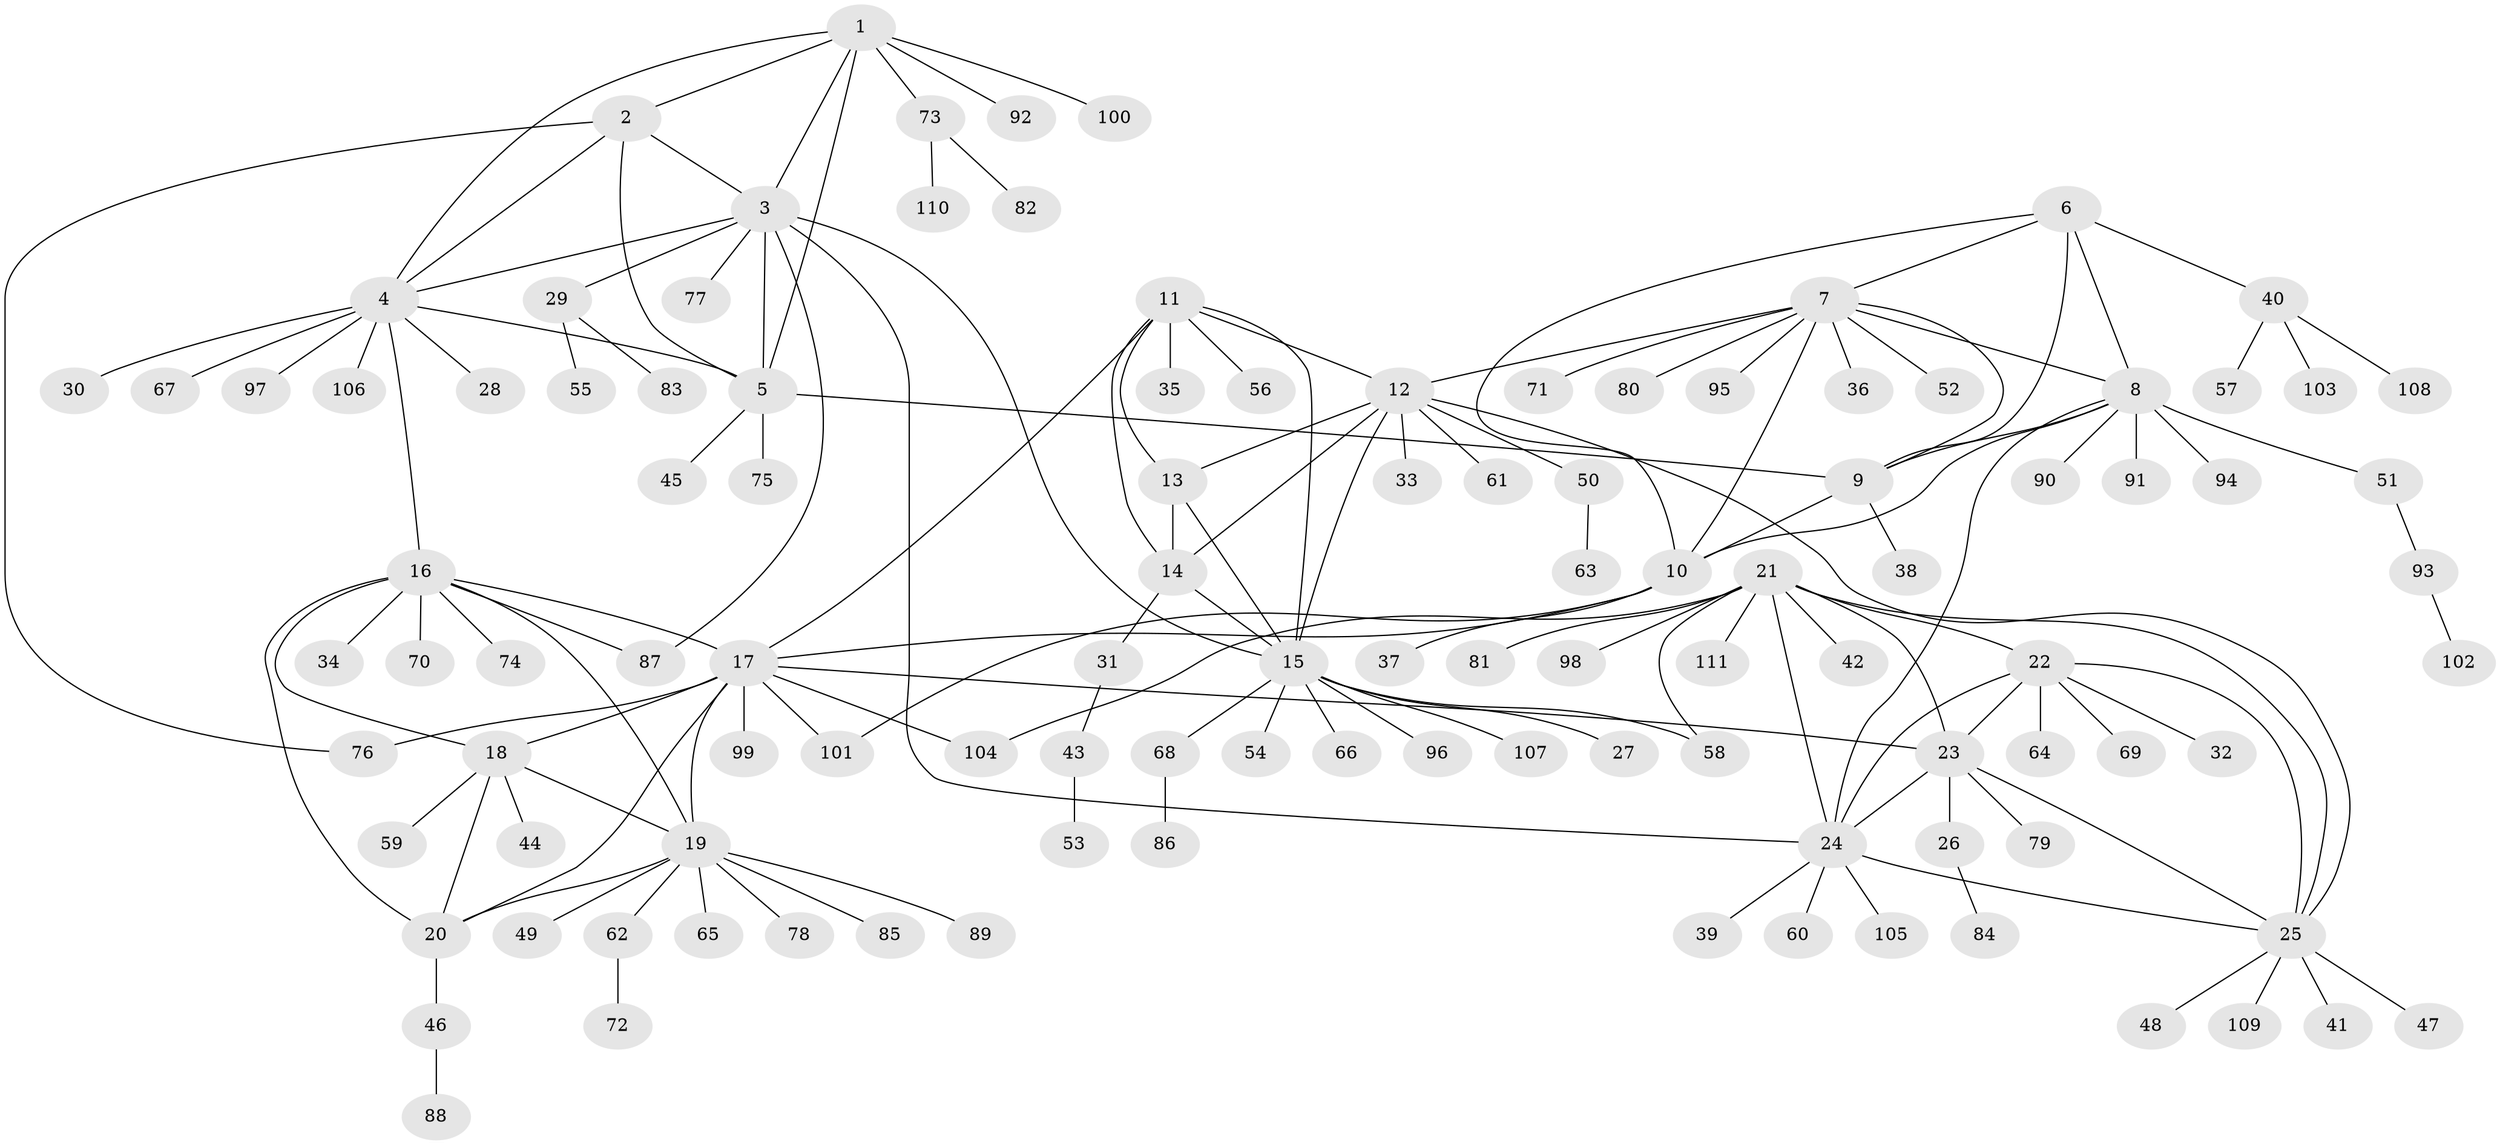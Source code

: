 // Generated by graph-tools (version 1.1) at 2025/02/03/09/25 03:02:44]
// undirected, 111 vertices, 151 edges
graph export_dot {
graph [start="1"]
  node [color=gray90,style=filled];
  1;
  2;
  3;
  4;
  5;
  6;
  7;
  8;
  9;
  10;
  11;
  12;
  13;
  14;
  15;
  16;
  17;
  18;
  19;
  20;
  21;
  22;
  23;
  24;
  25;
  26;
  27;
  28;
  29;
  30;
  31;
  32;
  33;
  34;
  35;
  36;
  37;
  38;
  39;
  40;
  41;
  42;
  43;
  44;
  45;
  46;
  47;
  48;
  49;
  50;
  51;
  52;
  53;
  54;
  55;
  56;
  57;
  58;
  59;
  60;
  61;
  62;
  63;
  64;
  65;
  66;
  67;
  68;
  69;
  70;
  71;
  72;
  73;
  74;
  75;
  76;
  77;
  78;
  79;
  80;
  81;
  82;
  83;
  84;
  85;
  86;
  87;
  88;
  89;
  90;
  91;
  92;
  93;
  94;
  95;
  96;
  97;
  98;
  99;
  100;
  101;
  102;
  103;
  104;
  105;
  106;
  107;
  108;
  109;
  110;
  111;
  1 -- 2;
  1 -- 3;
  1 -- 4;
  1 -- 5;
  1 -- 73;
  1 -- 92;
  1 -- 100;
  2 -- 3;
  2 -- 4;
  2 -- 5;
  2 -- 76;
  3 -- 4;
  3 -- 5;
  3 -- 15;
  3 -- 24;
  3 -- 29;
  3 -- 77;
  3 -- 87;
  4 -- 5;
  4 -- 16;
  4 -- 28;
  4 -- 30;
  4 -- 67;
  4 -- 97;
  4 -- 106;
  5 -- 9;
  5 -- 45;
  5 -- 75;
  6 -- 7;
  6 -- 8;
  6 -- 9;
  6 -- 10;
  6 -- 40;
  7 -- 8;
  7 -- 9;
  7 -- 10;
  7 -- 12;
  7 -- 36;
  7 -- 52;
  7 -- 71;
  7 -- 80;
  7 -- 95;
  8 -- 9;
  8 -- 10;
  8 -- 24;
  8 -- 51;
  8 -- 90;
  8 -- 91;
  8 -- 94;
  9 -- 10;
  9 -- 38;
  10 -- 17;
  10 -- 37;
  10 -- 101;
  11 -- 12;
  11 -- 13;
  11 -- 14;
  11 -- 15;
  11 -- 17;
  11 -- 35;
  11 -- 56;
  12 -- 13;
  12 -- 14;
  12 -- 15;
  12 -- 25;
  12 -- 33;
  12 -- 50;
  12 -- 61;
  13 -- 14;
  13 -- 15;
  14 -- 15;
  14 -- 31;
  15 -- 27;
  15 -- 54;
  15 -- 58;
  15 -- 66;
  15 -- 68;
  15 -- 96;
  15 -- 107;
  16 -- 17;
  16 -- 18;
  16 -- 19;
  16 -- 20;
  16 -- 34;
  16 -- 70;
  16 -- 74;
  16 -- 87;
  17 -- 18;
  17 -- 19;
  17 -- 20;
  17 -- 23;
  17 -- 76;
  17 -- 99;
  17 -- 101;
  17 -- 104;
  18 -- 19;
  18 -- 20;
  18 -- 44;
  18 -- 59;
  19 -- 20;
  19 -- 49;
  19 -- 62;
  19 -- 65;
  19 -- 78;
  19 -- 85;
  19 -- 89;
  20 -- 46;
  21 -- 22;
  21 -- 23;
  21 -- 24;
  21 -- 25;
  21 -- 42;
  21 -- 58;
  21 -- 81;
  21 -- 98;
  21 -- 104;
  21 -- 111;
  22 -- 23;
  22 -- 24;
  22 -- 25;
  22 -- 32;
  22 -- 64;
  22 -- 69;
  23 -- 24;
  23 -- 25;
  23 -- 26;
  23 -- 79;
  24 -- 25;
  24 -- 39;
  24 -- 60;
  24 -- 105;
  25 -- 41;
  25 -- 47;
  25 -- 48;
  25 -- 109;
  26 -- 84;
  29 -- 55;
  29 -- 83;
  31 -- 43;
  40 -- 57;
  40 -- 103;
  40 -- 108;
  43 -- 53;
  46 -- 88;
  50 -- 63;
  51 -- 93;
  62 -- 72;
  68 -- 86;
  73 -- 82;
  73 -- 110;
  93 -- 102;
}
